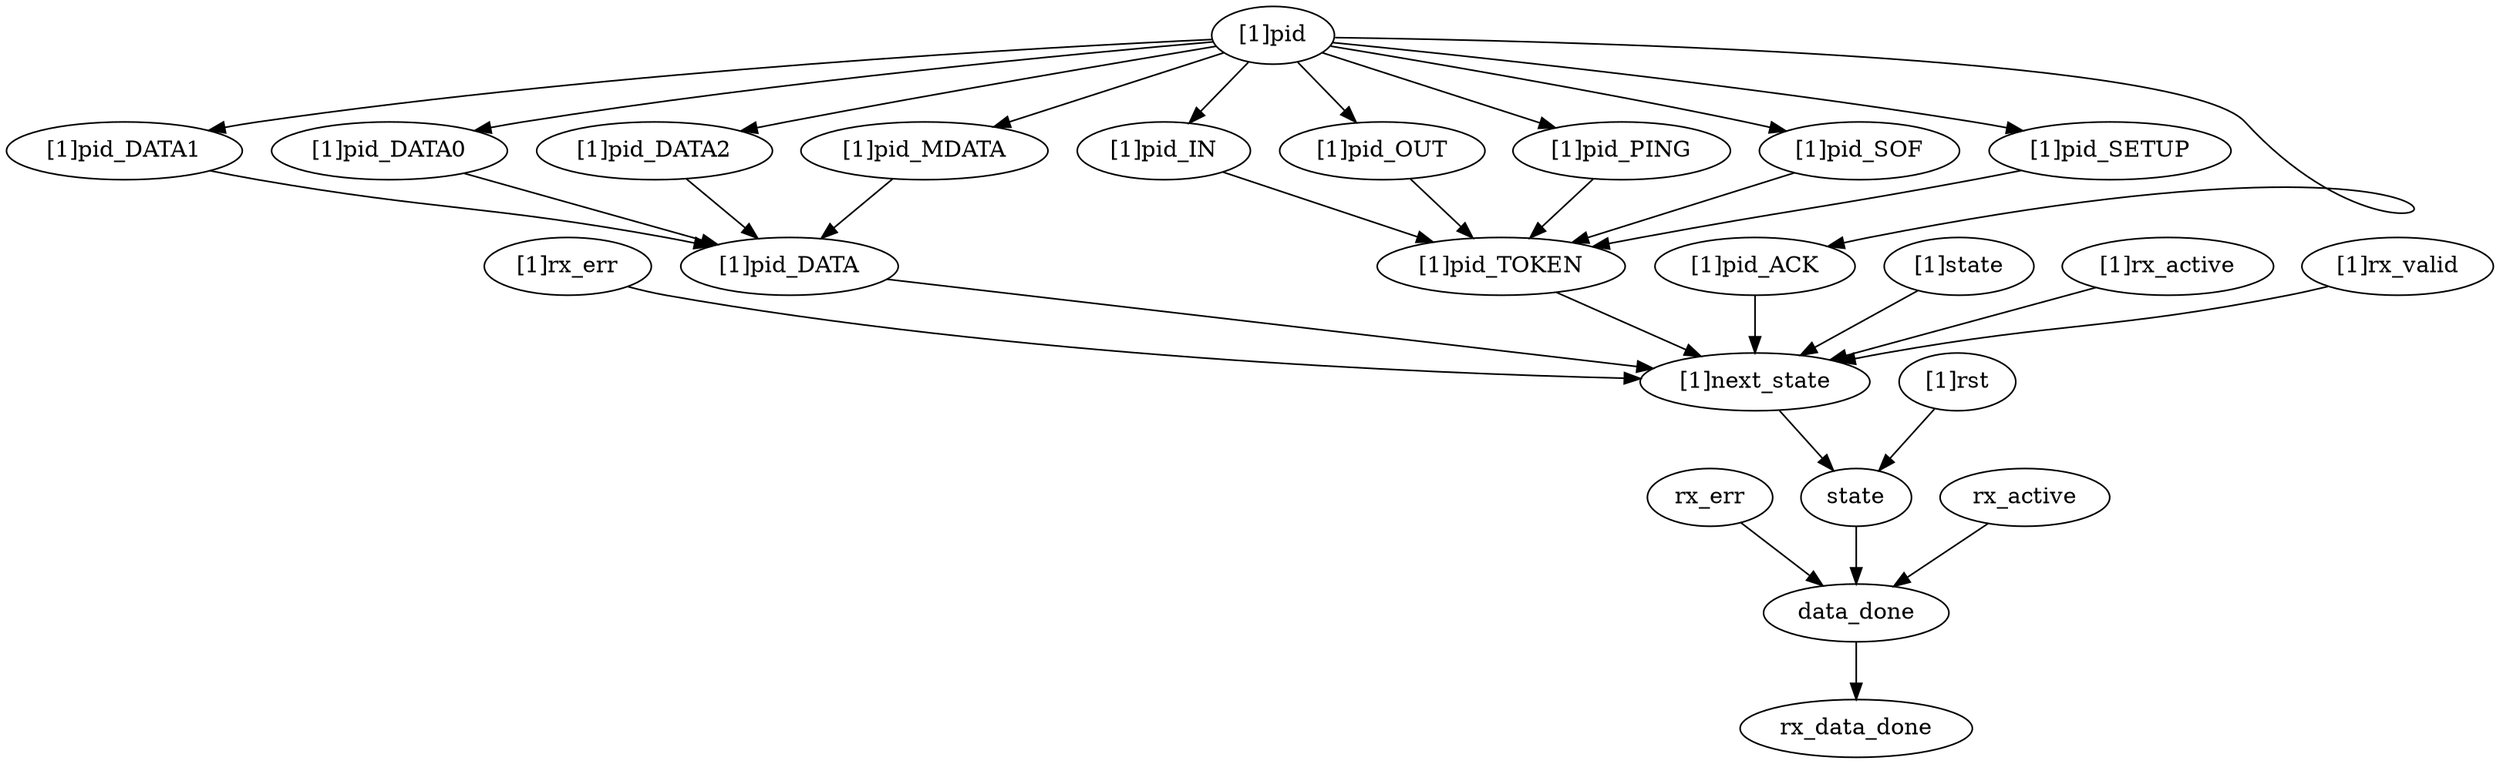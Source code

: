 strict digraph "" {
	rx_err	 [complexity=4,
		importance=0.0290214951971,
		rank=0.00725537379927];
	data_done	 [complexity=2,
		importance=0.0201393909406,
		rank=0.0100696954703];
	rx_err -> data_done;
	"[1]rx_err"	 [complexity=27,
		importance=1.26910329747,
		rank=0.0470038258321];
	"[1]next_state"	 [complexity=5,
		importance=0.0900157995151,
		rank=0.018003159903];
	"[1]rx_err" -> "[1]next_state";
	"[1]rst"	 [complexity=4,
		importance=0.108771144228,
		rank=0.027192786057];
	state	 [complexity=3,
		importance=0.0499445199858,
		rank=0.0166481733286];
	"[1]rst" -> state;
	"[1]pid_IN"	 [complexity=20,
		importance=0.401755625924,
		rank=0.0200877812962];
	"[1]pid_TOKEN"	 [complexity=14,
		importance=0.392381291233,
		rank=0.0280272350881];
	"[1]pid_IN" -> "[1]pid_TOKEN";
	"[1]pid_DATA1"	 [complexity=19,
		importance=0.307052628625,
		rank=0.0161606646645];
	"[1]pid_DATA"	 [complexity=14,
		importance=0.297678293935,
		rank=0.021262735281];
	"[1]pid_DATA1" -> "[1]pid_DATA";
	"[1]pid_DATA0"	 [complexity=19,
		importance=0.307052628625,
		rank=0.0161606646645];
	"[1]pid_DATA0" -> "[1]pid_DATA";
	"[1]pid_DATA2"	 [complexity=19,
		importance=0.307052628625,
		rank=0.0161606646645];
	"[1]pid_DATA2" -> "[1]pid_DATA";
	"[1]pid"	 [complexity=9,
		importance=0.387158257804,
		rank=0.0430175842005];
	"[1]pid" -> "[1]pid_IN";
	"[1]pid" -> "[1]pid_DATA1";
	"[1]pid" -> "[1]pid_DATA0";
	"[1]pid" -> "[1]pid_DATA2";
	"[1]pid_OUT"	 [complexity=20,
		importance=0.401755625924,
		rank=0.0200877812962];
	"[1]pid" -> "[1]pid_OUT";
	"[1]pid_MDATA"	 [complexity=19,
		importance=0.307052628625,
		rank=0.0161606646645];
	"[1]pid" -> "[1]pid_MDATA";
	"[1]pid_PING"	 [complexity=20,
		importance=0.401755625924,
		rank=0.0200877812962];
	"[1]pid" -> "[1]pid_PING";
	"[1]pid_SOF"	 [complexity=20,
		importance=0.401755625924,
		rank=0.0200877812962];
	"[1]pid" -> "[1]pid_SOF";
	"[1]pid_ACK"	 [complexity=7,
		importance=0.369437532751,
		rank=0.052776790393];
	"[1]pid" -> "[1]pid_ACK";
	"[1]pid_SETUP"	 [complexity=20,
		importance=0.401755625924,
		rank=0.0200877812962];
	"[1]pid" -> "[1]pid_SETUP";
	"[1]pid_DATA" -> "[1]next_state";
	"[1]pid_OUT" -> "[1]pid_TOKEN";
	"[1]pid_TOKEN" -> "[1]next_state";
	state -> data_done;
	rx_data_done	 [complexity=0,
		importance=0.0101328953571,
		rank=0.0];
	"[1]next_state" -> state;
	rx_active	 [complexity=4,
		importance=0.0290214951971,
		rank=0.00725537379927];
	rx_active -> data_done;
	"[1]pid_MDATA" -> "[1]pid_DATA";
	"[1]state"	 [complexity=8,
		importance=0.839947324681,
		rank=0.104993415585];
	"[1]state" -> "[1]next_state";
	"[1]rx_active"	 [complexity=31,
		importance=1.35911909698,
		rank=0.0438425515156];
	"[1]rx_active" -> "[1]next_state";
	"[1]rx_valid"	 [complexity=23,
		importance=0.819024299892,
		rank=0.0356097521692];
	"[1]rx_valid" -> "[1]next_state";
	"[1]pid_PING" -> "[1]pid_TOKEN";
	data_done -> rx_data_done;
	"[1]pid_SOF" -> "[1]pid_TOKEN";
	"[1]pid_ACK" -> "[1]next_state";
	"[1]pid_SETUP" -> "[1]pid_TOKEN";
}
